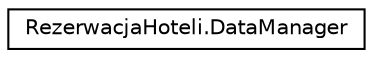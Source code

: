 digraph "Graphical Class Hierarchy"
{
  edge [fontname="Helvetica",fontsize="10",labelfontname="Helvetica",labelfontsize="10"];
  node [fontname="Helvetica",fontsize="10",shape=record];
  rankdir="LR";
  Node0 [label="RezerwacjaHoteli.DataManager",height=0.2,width=0.4,color="black", fillcolor="white", style="filled",URL="$class_rezerwacja_hoteli_1_1_data_manager.html",tooltip="Klasa statycza zawierająca wszystkie metody dostępu do danych "];
}
